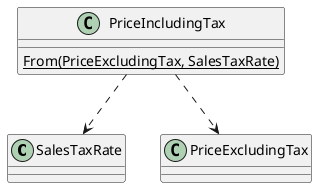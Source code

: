 
@startuml Good

class SalesTaxRate
class PriceExcludingTax
class PriceIncludingTax
PriceIncludingTax : {static}From(PriceExcludingTax, SalesTaxRate)

PriceIncludingTax ..> PriceExcludingTax
PriceIncludingTax ..> SalesTaxRate

@enduml

@startuml Bad

class PriceExcludingTax
PriceExcludingTax : Multi(SalesTaxRate): PriceIncludingTax

class PriceIncludingTax
class SalesTaxRate

note as PriceExcludingTaxComment
本来、税抜価格はそれ単体で成り立つ概念なのにも関わらず
税込価格と消費税率に依存しており、現実の概念のあり方とクラス設計が乖離しているためNG
end note

PriceExcludingTax ..> PriceIncludingTax
PriceExcludingTax ..> SalesTaxRate

PriceIncludingTax ..> PriceExcludingTax
PriceIncludingTax .ri.> SalesTaxRate

PriceExcludingTax .up. PriceExcludingTaxComment

@enduml
